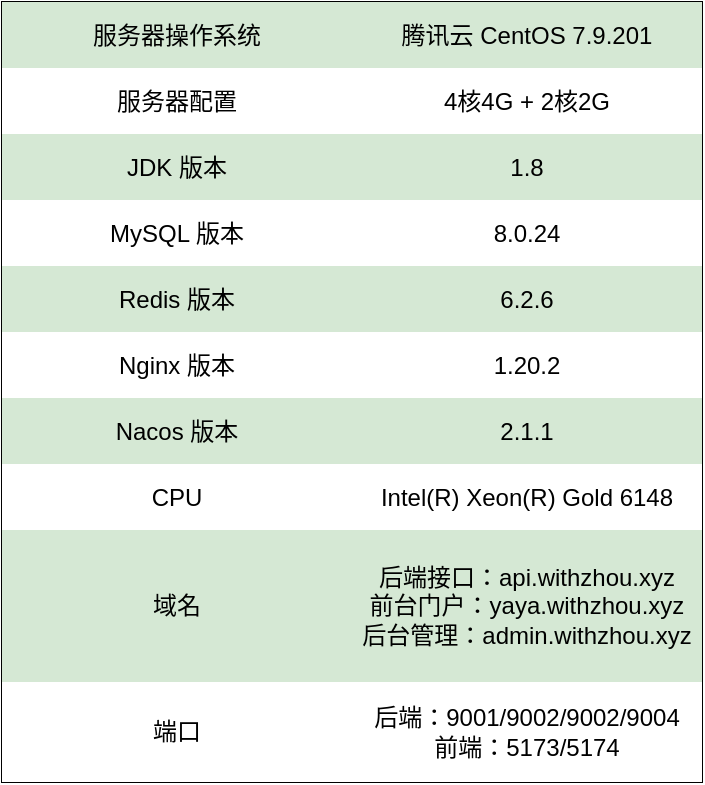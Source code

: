<mxfile version="20.5.1" type="github">
  <diagram name="Page-1" id="bd83a815-5ea8-2e97-e5ec-87c9f400f2fa">
    <mxGraphModel dx="862" dy="505" grid="1" gridSize="10" guides="1" tooltips="1" connect="1" arrows="1" fold="1" page="1" pageScale="1.5" pageWidth="1169" pageHeight="826" background="none" math="0" shadow="0">
      <root>
        <mxCell id="0" style=";html=1;" />
        <mxCell id="1" style=";html=1;" parent="0" />
        <mxCell id="rF3Qq-aojqKov-Fjtqt0-1" value="" style="shape=table;startSize=0;container=1;collapsible=0;childLayout=tableLayout;swimlaneFillColor=none;strokeColor=#000000;" vertex="1" parent="1">
          <mxGeometry x="670" y="320" width="350" height="390" as="geometry" />
        </mxCell>
        <mxCell id="rF3Qq-aojqKov-Fjtqt0-2" value="" style="shape=tableRow;horizontal=0;startSize=0;swimlaneHead=0;swimlaneBody=0;top=0;left=0;bottom=0;right=0;collapsible=0;dropTarget=0;fillColor=none;points=[[0,0.5],[1,0.5]];portConstraint=eastwest;strokeColor=#000000;" vertex="1" parent="rF3Qq-aojqKov-Fjtqt0-1">
          <mxGeometry width="350" height="33" as="geometry" />
        </mxCell>
        <mxCell id="rF3Qq-aojqKov-Fjtqt0-3" value="服务器操作系统" style="shape=partialRectangle;html=1;whiteSpace=wrap;connectable=0;overflow=hidden;top=0;left=0;bottom=0;right=0;pointerEvents=1;fillColor=#d5e8d4;strokeColor=#82b366;" vertex="1" parent="rF3Qq-aojqKov-Fjtqt0-2">
          <mxGeometry width="175" height="33" as="geometry">
            <mxRectangle width="175" height="33" as="alternateBounds" />
          </mxGeometry>
        </mxCell>
        <mxCell id="rF3Qq-aojqKov-Fjtqt0-4" value="腾讯云 CentOS 7.9.201" style="shape=partialRectangle;html=1;whiteSpace=wrap;connectable=0;overflow=hidden;fillColor=#d5e8d4;top=0;left=0;bottom=0;right=0;pointerEvents=1;strokeColor=#000000;" vertex="1" parent="rF3Qq-aojqKov-Fjtqt0-2">
          <mxGeometry x="175" width="175" height="33" as="geometry">
            <mxRectangle width="175" height="33" as="alternateBounds" />
          </mxGeometry>
        </mxCell>
        <mxCell id="rF3Qq-aojqKov-Fjtqt0-5" value="" style="shape=tableRow;horizontal=0;startSize=0;swimlaneHead=0;swimlaneBody=0;top=0;left=0;bottom=0;right=0;collapsible=0;dropTarget=0;fillColor=none;points=[[0,0.5],[1,0.5]];portConstraint=eastwest;strokeColor=#000000;" vertex="1" parent="rF3Qq-aojqKov-Fjtqt0-1">
          <mxGeometry y="33" width="350" height="33" as="geometry" />
        </mxCell>
        <mxCell id="rF3Qq-aojqKov-Fjtqt0-6" value="服务器配置" style="shape=partialRectangle;html=1;whiteSpace=wrap;connectable=0;overflow=hidden;top=0;left=0;bottom=0;right=0;pointerEvents=1;" vertex="1" parent="rF3Qq-aojqKov-Fjtqt0-5">
          <mxGeometry width="175" height="33" as="geometry">
            <mxRectangle width="175" height="33" as="alternateBounds" />
          </mxGeometry>
        </mxCell>
        <mxCell id="rF3Qq-aojqKov-Fjtqt0-7" value="4核4G + 2核2G" style="shape=partialRectangle;html=1;whiteSpace=wrap;connectable=0;overflow=hidden;top=0;left=0;bottom=0;right=0;pointerEvents=1;" vertex="1" parent="rF3Qq-aojqKov-Fjtqt0-5">
          <mxGeometry x="175" width="175" height="33" as="geometry">
            <mxRectangle width="175" height="33" as="alternateBounds" />
          </mxGeometry>
        </mxCell>
        <mxCell id="rF3Qq-aojqKov-Fjtqt0-8" value="" style="shape=tableRow;horizontal=0;startSize=0;swimlaneHead=0;swimlaneBody=0;top=0;left=0;bottom=0;right=0;collapsible=0;dropTarget=0;fillColor=none;points=[[0,0.5],[1,0.5]];portConstraint=eastwest;strokeColor=#000000;" vertex="1" parent="rF3Qq-aojqKov-Fjtqt0-1">
          <mxGeometry y="66" width="350" height="33" as="geometry" />
        </mxCell>
        <mxCell id="rF3Qq-aojqKov-Fjtqt0-9" value="JDK 版本" style="shape=partialRectangle;html=1;whiteSpace=wrap;connectable=0;overflow=hidden;fillColor=#d5e8d4;top=0;left=0;bottom=0;right=0;pointerEvents=1;strokeColor=#000000;" vertex="1" parent="rF3Qq-aojqKov-Fjtqt0-8">
          <mxGeometry width="175" height="33" as="geometry">
            <mxRectangle width="175" height="33" as="alternateBounds" />
          </mxGeometry>
        </mxCell>
        <mxCell id="rF3Qq-aojqKov-Fjtqt0-10" value="1.8" style="shape=partialRectangle;html=1;whiteSpace=wrap;connectable=0;overflow=hidden;fillColor=#d5e8d4;top=0;left=0;bottom=0;right=0;pointerEvents=1;strokeColor=#000000;" vertex="1" parent="rF3Qq-aojqKov-Fjtqt0-8">
          <mxGeometry x="175" width="175" height="33" as="geometry">
            <mxRectangle width="175" height="33" as="alternateBounds" />
          </mxGeometry>
        </mxCell>
        <mxCell id="rF3Qq-aojqKov-Fjtqt0-11" value="" style="shape=tableRow;horizontal=0;startSize=0;swimlaneHead=0;swimlaneBody=0;top=0;left=0;bottom=0;right=0;collapsible=0;dropTarget=0;fillColor=none;points=[[0,0.5],[1,0.5]];portConstraint=eastwest;strokeColor=#000000;" vertex="1" parent="rF3Qq-aojqKov-Fjtqt0-1">
          <mxGeometry y="99" width="350" height="33" as="geometry" />
        </mxCell>
        <mxCell id="rF3Qq-aojqKov-Fjtqt0-12" value="MySQL 版本" style="shape=partialRectangle;html=1;whiteSpace=wrap;connectable=0;overflow=hidden;top=0;left=0;bottom=0;right=0;pointerEvents=1;" vertex="1" parent="rF3Qq-aojqKov-Fjtqt0-11">
          <mxGeometry width="175" height="33" as="geometry">
            <mxRectangle width="175" height="33" as="alternateBounds" />
          </mxGeometry>
        </mxCell>
        <mxCell id="rF3Qq-aojqKov-Fjtqt0-13" value="8.0.24" style="shape=partialRectangle;html=1;whiteSpace=wrap;connectable=0;overflow=hidden;top=0;left=0;bottom=0;right=0;pointerEvents=1;" vertex="1" parent="rF3Qq-aojqKov-Fjtqt0-11">
          <mxGeometry x="175" width="175" height="33" as="geometry">
            <mxRectangle width="175" height="33" as="alternateBounds" />
          </mxGeometry>
        </mxCell>
        <mxCell id="rF3Qq-aojqKov-Fjtqt0-14" value="" style="shape=tableRow;horizontal=0;startSize=0;swimlaneHead=0;swimlaneBody=0;top=0;left=0;bottom=0;right=0;collapsible=0;dropTarget=0;fillColor=none;points=[[0,0.5],[1,0.5]];portConstraint=eastwest;strokeColor=#000000;" vertex="1" parent="rF3Qq-aojqKov-Fjtqt0-1">
          <mxGeometry y="132" width="350" height="33" as="geometry" />
        </mxCell>
        <mxCell id="rF3Qq-aojqKov-Fjtqt0-15" value="Redis 版本" style="shape=partialRectangle;html=1;whiteSpace=wrap;connectable=0;overflow=hidden;fillColor=#d5e8d4;top=0;left=0;bottom=0;right=0;pointerEvents=1;strokeColor=#000000;" vertex="1" parent="rF3Qq-aojqKov-Fjtqt0-14">
          <mxGeometry width="175" height="33" as="geometry">
            <mxRectangle width="175" height="33" as="alternateBounds" />
          </mxGeometry>
        </mxCell>
        <mxCell id="rF3Qq-aojqKov-Fjtqt0-16" value="6.2.6" style="shape=partialRectangle;html=1;whiteSpace=wrap;connectable=0;overflow=hidden;fillColor=#d5e8d4;top=0;left=0;bottom=0;right=0;pointerEvents=1;strokeColor=#000000;" vertex="1" parent="rF3Qq-aojqKov-Fjtqt0-14">
          <mxGeometry x="175" width="175" height="33" as="geometry">
            <mxRectangle width="175" height="33" as="alternateBounds" />
          </mxGeometry>
        </mxCell>
        <mxCell id="rF3Qq-aojqKov-Fjtqt0-17" value="" style="shape=tableRow;horizontal=0;startSize=0;swimlaneHead=0;swimlaneBody=0;top=0;left=0;bottom=0;right=0;collapsible=0;dropTarget=0;fillColor=none;points=[[0,0.5],[1,0.5]];portConstraint=eastwest;strokeColor=#000000;" vertex="1" parent="rF3Qq-aojqKov-Fjtqt0-1">
          <mxGeometry y="165" width="350" height="33" as="geometry" />
        </mxCell>
        <mxCell id="rF3Qq-aojqKov-Fjtqt0-18" value="Nginx 版本" style="shape=partialRectangle;html=1;whiteSpace=wrap;connectable=0;overflow=hidden;top=0;left=0;bottom=0;right=0;pointerEvents=1;" vertex="1" parent="rF3Qq-aojqKov-Fjtqt0-17">
          <mxGeometry width="175" height="33" as="geometry">
            <mxRectangle width="175" height="33" as="alternateBounds" />
          </mxGeometry>
        </mxCell>
        <mxCell id="rF3Qq-aojqKov-Fjtqt0-19" value="1.20.2" style="shape=partialRectangle;html=1;whiteSpace=wrap;connectable=0;overflow=hidden;top=0;left=0;bottom=0;right=0;pointerEvents=1;" vertex="1" parent="rF3Qq-aojqKov-Fjtqt0-17">
          <mxGeometry x="175" width="175" height="33" as="geometry">
            <mxRectangle width="175" height="33" as="alternateBounds" />
          </mxGeometry>
        </mxCell>
        <mxCell id="rF3Qq-aojqKov-Fjtqt0-20" value="" style="shape=tableRow;horizontal=0;startSize=0;swimlaneHead=0;swimlaneBody=0;top=0;left=0;bottom=0;right=0;collapsible=0;dropTarget=0;fillColor=none;points=[[0,0.5],[1,0.5]];portConstraint=eastwest;strokeColor=#000000;" vertex="1" parent="rF3Qq-aojqKov-Fjtqt0-1">
          <mxGeometry y="198" width="350" height="33" as="geometry" />
        </mxCell>
        <mxCell id="rF3Qq-aojqKov-Fjtqt0-21" value="Nacos 版本" style="shape=partialRectangle;html=1;whiteSpace=wrap;connectable=0;overflow=hidden;fillColor=#d5e8d4;top=0;left=0;bottom=0;right=0;pointerEvents=1;strokeColor=#000000;" vertex="1" parent="rF3Qq-aojqKov-Fjtqt0-20">
          <mxGeometry width="175" height="33" as="geometry">
            <mxRectangle width="175" height="33" as="alternateBounds" />
          </mxGeometry>
        </mxCell>
        <mxCell id="rF3Qq-aojqKov-Fjtqt0-22" value="2.1.1" style="shape=partialRectangle;html=1;whiteSpace=wrap;connectable=0;overflow=hidden;fillColor=#d5e8d4;top=0;left=0;bottom=0;right=0;pointerEvents=1;strokeColor=#000000;" vertex="1" parent="rF3Qq-aojqKov-Fjtqt0-20">
          <mxGeometry x="175" width="175" height="33" as="geometry">
            <mxRectangle width="175" height="33" as="alternateBounds" />
          </mxGeometry>
        </mxCell>
        <mxCell id="rF3Qq-aojqKov-Fjtqt0-23" value="" style="shape=tableRow;horizontal=0;startSize=0;swimlaneHead=0;swimlaneBody=0;top=0;left=0;bottom=0;right=0;collapsible=0;dropTarget=0;fillColor=none;points=[[0,0.5],[1,0.5]];portConstraint=eastwest;strokeColor=#000000;" vertex="1" parent="rF3Qq-aojqKov-Fjtqt0-1">
          <mxGeometry y="231" width="350" height="33" as="geometry" />
        </mxCell>
        <mxCell id="rF3Qq-aojqKov-Fjtqt0-24" value="CPU" style="shape=partialRectangle;html=1;whiteSpace=wrap;connectable=0;overflow=hidden;top=0;left=0;bottom=0;right=0;pointerEvents=1;" vertex="1" parent="rF3Qq-aojqKov-Fjtqt0-23">
          <mxGeometry width="175" height="33" as="geometry">
            <mxRectangle width="175" height="33" as="alternateBounds" />
          </mxGeometry>
        </mxCell>
        <mxCell id="rF3Qq-aojqKov-Fjtqt0-25" value="Intel(R) Xeon(R) Gold 6148" style="shape=partialRectangle;html=1;whiteSpace=wrap;connectable=0;overflow=hidden;top=0;left=0;bottom=0;right=0;pointerEvents=1;" vertex="1" parent="rF3Qq-aojqKov-Fjtqt0-23">
          <mxGeometry x="175" width="175" height="33" as="geometry">
            <mxRectangle width="175" height="33" as="alternateBounds" />
          </mxGeometry>
        </mxCell>
        <mxCell id="rF3Qq-aojqKov-Fjtqt0-26" value="" style="shape=tableRow;horizontal=0;startSize=0;swimlaneHead=0;swimlaneBody=0;top=0;left=0;bottom=0;right=0;collapsible=0;dropTarget=0;fillColor=none;points=[[0,0.5],[1,0.5]];portConstraint=eastwest;strokeColor=#000000;" vertex="1" parent="rF3Qq-aojqKov-Fjtqt0-1">
          <mxGeometry y="264" width="350" height="76" as="geometry" />
        </mxCell>
        <mxCell id="rF3Qq-aojqKov-Fjtqt0-27" value="域名" style="shape=partialRectangle;html=1;whiteSpace=wrap;connectable=0;overflow=hidden;fillColor=#d5e8d4;top=0;left=0;bottom=0;right=0;pointerEvents=1;strokeColor=#000000;" vertex="1" parent="rF3Qq-aojqKov-Fjtqt0-26">
          <mxGeometry width="175" height="76" as="geometry">
            <mxRectangle width="175" height="76" as="alternateBounds" />
          </mxGeometry>
        </mxCell>
        <mxCell id="rF3Qq-aojqKov-Fjtqt0-28" value="后端接口：api.withzhou.xyz&lt;br&gt;前台门户：yaya.withzhou.xyz&lt;br&gt;后台管理：admin.withzhou.xyz" style="shape=partialRectangle;html=1;whiteSpace=wrap;connectable=0;overflow=hidden;fillColor=#d5e8d4;top=0;left=0;bottom=0;right=0;pointerEvents=1;strokeColor=#000000;" vertex="1" parent="rF3Qq-aojqKov-Fjtqt0-26">
          <mxGeometry x="175" width="175" height="76" as="geometry">
            <mxRectangle width="175" height="76" as="alternateBounds" />
          </mxGeometry>
        </mxCell>
        <mxCell id="rF3Qq-aojqKov-Fjtqt0-29" value="" style="shape=tableRow;horizontal=0;startSize=0;swimlaneHead=0;swimlaneBody=0;top=0;left=0;bottom=0;right=0;collapsible=0;dropTarget=0;fillColor=none;points=[[0,0.5],[1,0.5]];portConstraint=eastwest;strokeColor=#000000;" vertex="1" parent="rF3Qq-aojqKov-Fjtqt0-1">
          <mxGeometry y="340" width="350" height="50" as="geometry" />
        </mxCell>
        <mxCell id="rF3Qq-aojqKov-Fjtqt0-30" value="端口" style="shape=partialRectangle;html=1;whiteSpace=wrap;connectable=0;overflow=hidden;top=0;left=0;bottom=0;right=0;pointerEvents=1;" vertex="1" parent="rF3Qq-aojqKov-Fjtqt0-29">
          <mxGeometry width="175" height="50" as="geometry">
            <mxRectangle width="175" height="50" as="alternateBounds" />
          </mxGeometry>
        </mxCell>
        <mxCell id="rF3Qq-aojqKov-Fjtqt0-31" value="后端：9001/9002/9002/9004&lt;br&gt;前端：5173/5174" style="shape=partialRectangle;html=1;whiteSpace=wrap;connectable=0;overflow=hidden;top=0;left=0;bottom=0;right=0;pointerEvents=1;" vertex="1" parent="rF3Qq-aojqKov-Fjtqt0-29">
          <mxGeometry x="175" width="175" height="50" as="geometry">
            <mxRectangle width="175" height="50" as="alternateBounds" />
          </mxGeometry>
        </mxCell>
      </root>
    </mxGraphModel>
  </diagram>
</mxfile>
